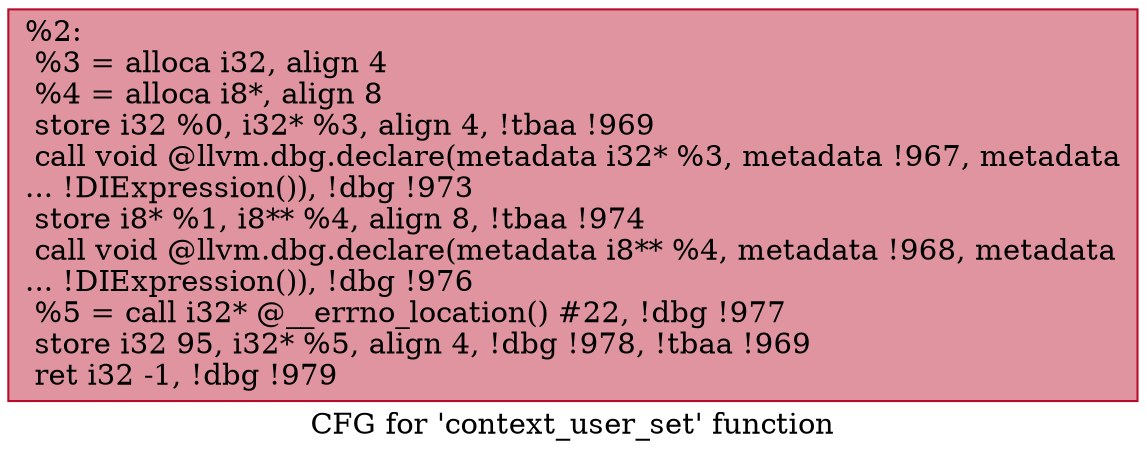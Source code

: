 digraph "CFG for 'context_user_set' function" {
	label="CFG for 'context_user_set' function";

	Node0x239b4d0 [shape=record,color="#b70d28ff", style=filled, fillcolor="#b70d2870",label="{%2:\l  %3 = alloca i32, align 4\l  %4 = alloca i8*, align 8\l  store i32 %0, i32* %3, align 4, !tbaa !969\l  call void @llvm.dbg.declare(metadata i32* %3, metadata !967, metadata\l... !DIExpression()), !dbg !973\l  store i8* %1, i8** %4, align 8, !tbaa !974\l  call void @llvm.dbg.declare(metadata i8** %4, metadata !968, metadata\l... !DIExpression()), !dbg !976\l  %5 = call i32* @__errno_location() #22, !dbg !977\l  store i32 95, i32* %5, align 4, !dbg !978, !tbaa !969\l  ret i32 -1, !dbg !979\l}"];
}
